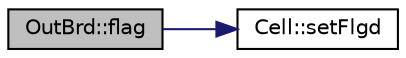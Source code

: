 digraph "OutBrd::flag"
{
 // INTERACTIVE_SVG=YES
 // LATEX_PDF_SIZE
  edge [fontname="Helvetica",fontsize="10",labelfontname="Helvetica",labelfontsize="10"];
  node [fontname="Helvetica",fontsize="10",shape=record];
  rankdir="LR";
  Node1 [label="OutBrd::flag",height=0.2,width=0.4,color="black", fillcolor="grey75", style="filled", fontcolor="black",tooltip=" "];
  Node1 -> Node2 [color="midnightblue",fontsize="10",style="solid",fontname="Helvetica"];
  Node2 [label="Cell::setFlgd",height=0.2,width=0.4,color="black", fillcolor="white", style="filled",URL="$dd/d11/class_cell.html#aa190ef553aef63dda30047619b39fe7a",tooltip=" "];
}
